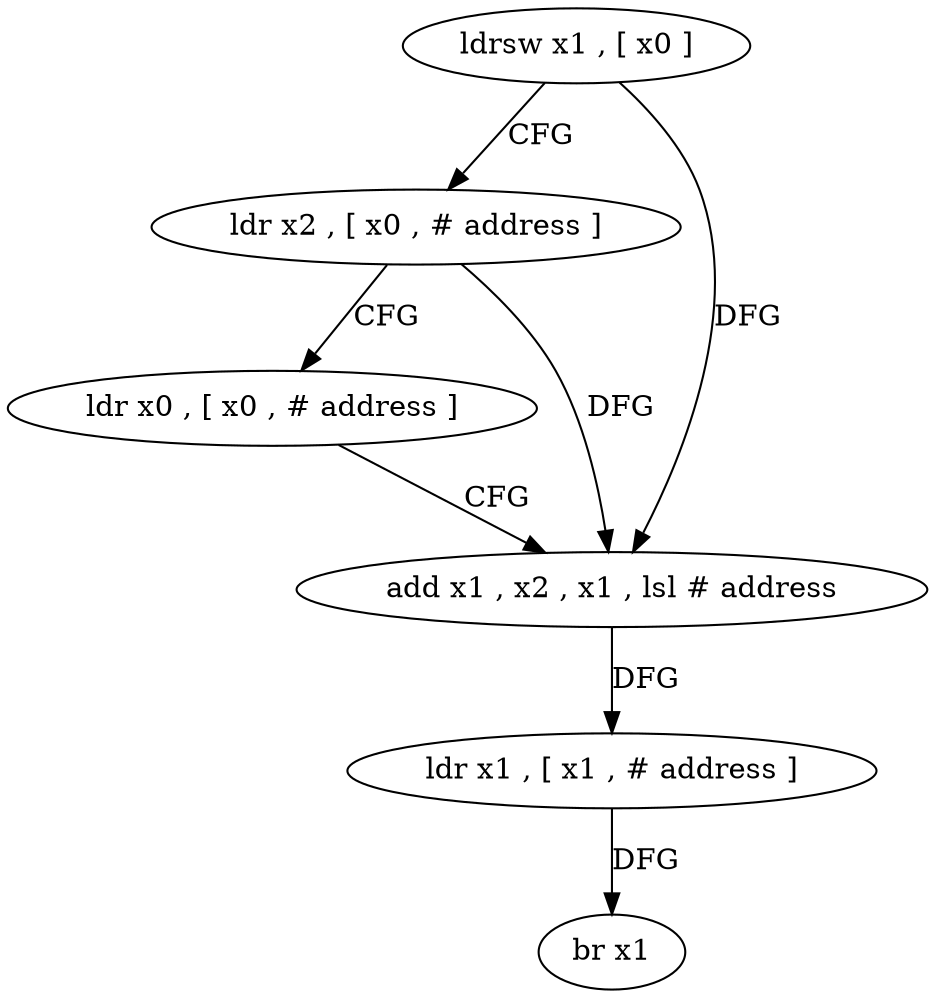 digraph "func" {
"80160" [label = "ldrsw x1 , [ x0 ]" ]
"80164" [label = "ldr x2 , [ x0 , # address ]" ]
"80168" [label = "ldr x0 , [ x0 , # address ]" ]
"80172" [label = "add x1 , x2 , x1 , lsl # address" ]
"80176" [label = "ldr x1 , [ x1 , # address ]" ]
"80180" [label = "br x1" ]
"80160" -> "80164" [ label = "CFG" ]
"80160" -> "80172" [ label = "DFG" ]
"80164" -> "80168" [ label = "CFG" ]
"80164" -> "80172" [ label = "DFG" ]
"80168" -> "80172" [ label = "CFG" ]
"80172" -> "80176" [ label = "DFG" ]
"80176" -> "80180" [ label = "DFG" ]
}
